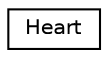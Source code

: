 digraph "Graphe hiérarchique des classes"
{
  edge [fontname="Helvetica",fontsize="10",labelfontname="Helvetica",labelfontsize="10"];
  node [fontname="Helvetica",fontsize="10",shape=record];
  rankdir="LR";
  Node1 [label="Heart",height=0.2,width=0.4,color="black", fillcolor="white", style="filled",URL="$class_heart.html",tooltip="Bonus permettant de remettre la vie du joueur a 100. "];
}
